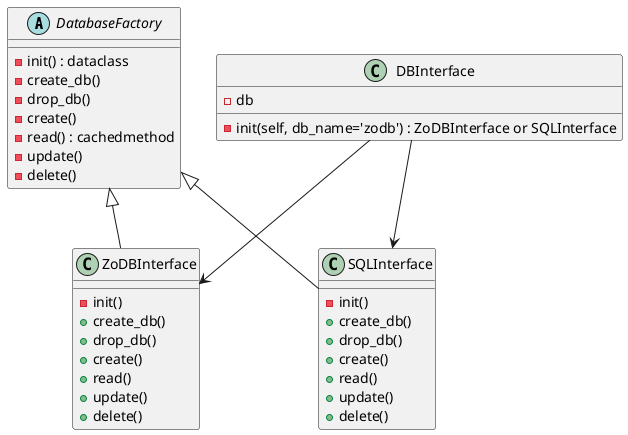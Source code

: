 @startuml
abstract class DatabaseFactory {
    - init() : dataclass 
    - create_db()
    - drop_db()
    - create()
    - read() : cachedmethod
    - update()
    - delete()
}

class ZoDBInterface extends DatabaseFactory {
    - init()
    + create_db()
    + drop_db()
    + create()
    + read()
    + update()
    + delete()
}

class SQLInterface extends DatabaseFactory {
    - init()
    + create_db()
    + drop_db()
    + create()
    + read()
    + update()
    + delete()
}

class DBInterface {
    - db 
    - init(self, db_name='zodb') : ZoDBInterface or SQLInterface
}

DBInterface --> SQLInterface
DBInterface --> ZoDBInterface


@enduml
